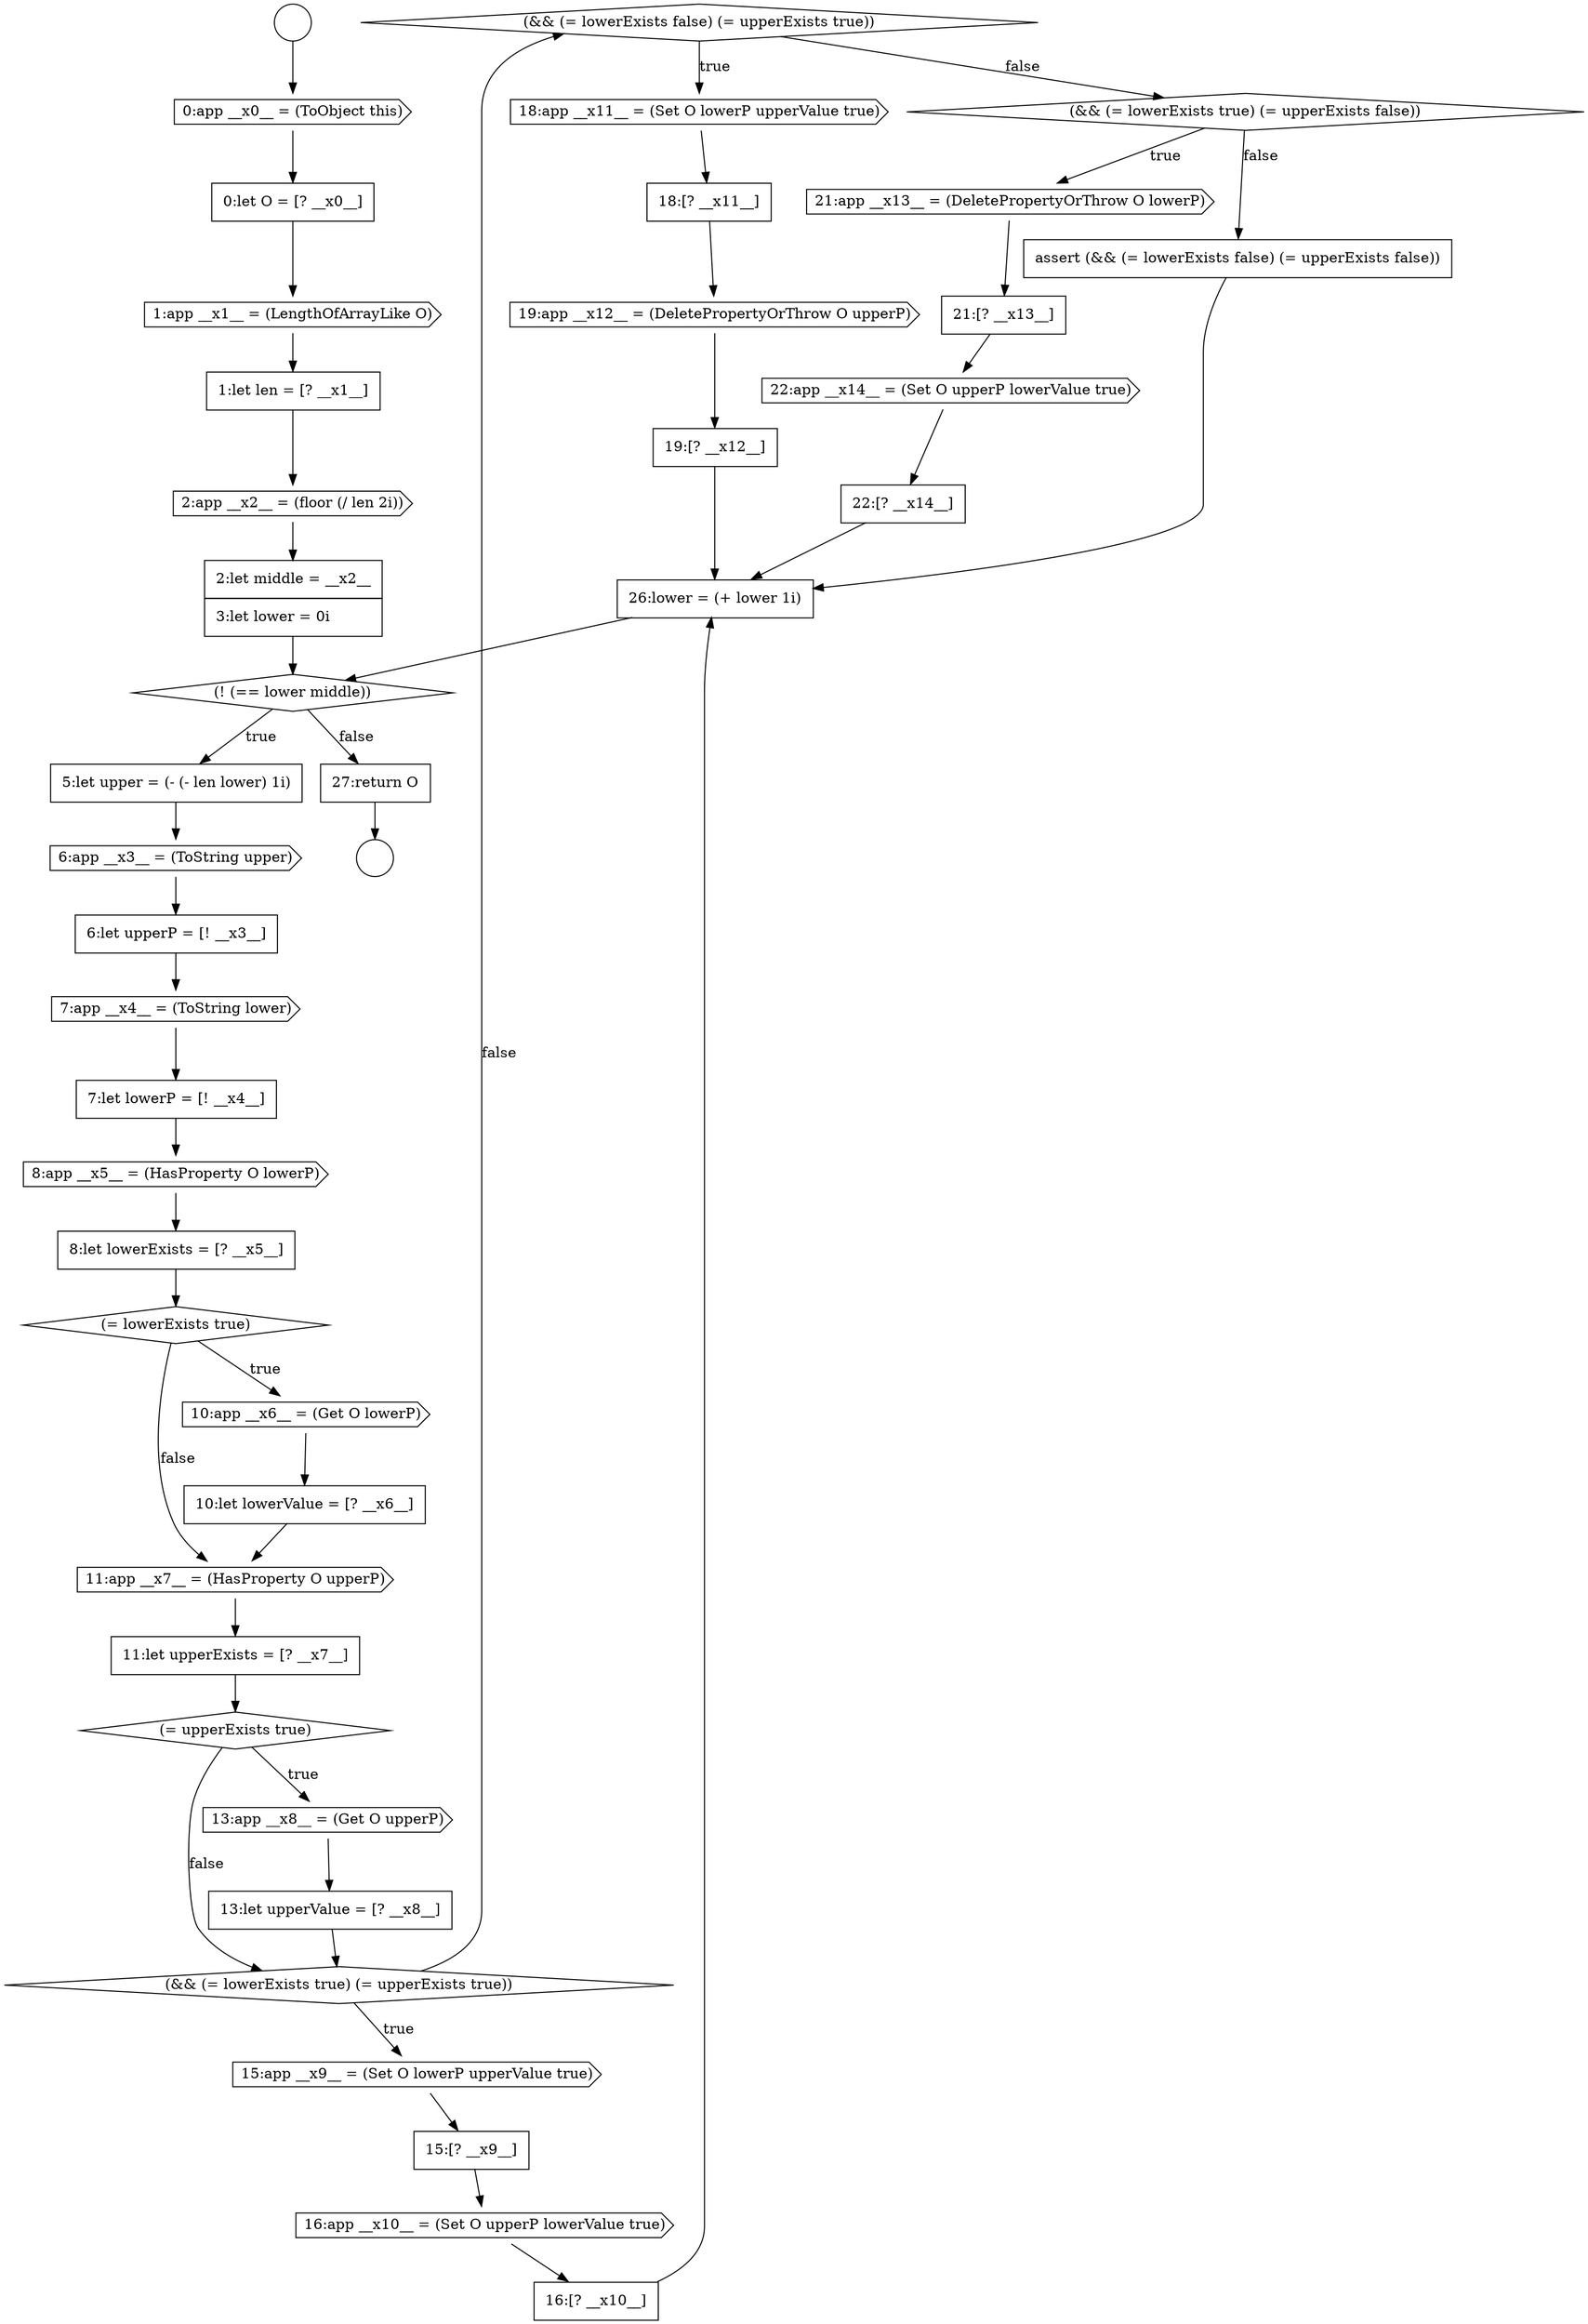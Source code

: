 digraph {
  node16680 [shape=diamond, label=<<font color="black">(&amp;&amp; (= lowerExists false) (= upperExists true))</font>> color="black" fillcolor="white" style=filled]
  node16665 [shape=cds, label=<<font color="black">8:app __x5__ = (HasProperty O lowerP)</font>> color="black" fillcolor="white" style=filled]
  node16673 [shape=cds, label=<<font color="black">13:app __x8__ = (Get O upperP)</font>> color="black" fillcolor="white" style=filled]
  node16686 [shape=cds, label=<<font color="black">21:app __x13__ = (DeletePropertyOrThrow O lowerP)</font>> color="black" fillcolor="white" style=filled]
  node16670 [shape=cds, label=<<font color="black">11:app __x7__ = (HasProperty O upperP)</font>> color="black" fillcolor="white" style=filled]
  node16674 [shape=none, margin=0, label=<<font color="black">
    <table border="0" cellborder="1" cellspacing="0" cellpadding="10">
      <tr><td align="left">13:let upperValue = [? __x8__]</td></tr>
    </table>
  </font>> color="black" fillcolor="white" style=filled]
  node16653 [shape=cds, label=<<font color="black">0:app __x0__ = (ToObject this)</font>> color="black" fillcolor="white" style=filled]
  node16667 [shape=diamond, label=<<font color="black">(= lowerExists true)</font>> color="black" fillcolor="white" style=filled]
  node16671 [shape=none, margin=0, label=<<font color="black">
    <table border="0" cellborder="1" cellspacing="0" cellpadding="10">
      <tr><td align="left">11:let upperExists = [? __x7__]</td></tr>
    </table>
  </font>> color="black" fillcolor="white" style=filled]
  node16662 [shape=none, margin=0, label=<<font color="black">
    <table border="0" cellborder="1" cellspacing="0" cellpadding="10">
      <tr><td align="left">6:let upperP = [! __x3__]</td></tr>
    </table>
  </font>> color="black" fillcolor="white" style=filled]
  node16676 [shape=cds, label=<<font color="black">15:app __x9__ = (Set O lowerP upperValue true)</font>> color="black" fillcolor="white" style=filled]
  node16658 [shape=none, margin=0, label=<<font color="black">
    <table border="0" cellborder="1" cellspacing="0" cellpadding="10">
      <tr><td align="left">2:let middle = __x2__</td></tr>
      <tr><td align="left">3:let lower = 0i</td></tr>
    </table>
  </font>> color="black" fillcolor="white" style=filled]
  node16688 [shape=cds, label=<<font color="black">22:app __x14__ = (Set O upperP lowerValue true)</font>> color="black" fillcolor="white" style=filled]
  node16668 [shape=cds, label=<<font color="black">10:app __x6__ = (Get O lowerP)</font>> color="black" fillcolor="white" style=filled]
  node16651 [shape=circle label=" " color="black" fillcolor="white" style=filled]
  node16684 [shape=none, margin=0, label=<<font color="black">
    <table border="0" cellborder="1" cellspacing="0" cellpadding="10">
      <tr><td align="left">19:[? __x12__]</td></tr>
    </table>
  </font>> color="black" fillcolor="white" style=filled]
  node16689 [shape=none, margin=0, label=<<font color="black">
    <table border="0" cellborder="1" cellspacing="0" cellpadding="10">
      <tr><td align="left">22:[? __x14__]</td></tr>
    </table>
  </font>> color="black" fillcolor="white" style=filled]
  node16672 [shape=diamond, label=<<font color="black">(= upperExists true)</font>> color="black" fillcolor="white" style=filled]
  node16655 [shape=cds, label=<<font color="black">1:app __x1__ = (LengthOfArrayLike O)</font>> color="black" fillcolor="white" style=filled]
  node16687 [shape=none, margin=0, label=<<font color="black">
    <table border="0" cellborder="1" cellspacing="0" cellpadding="10">
      <tr><td align="left">21:[? __x13__]</td></tr>
    </table>
  </font>> color="black" fillcolor="white" style=filled]
  node16661 [shape=cds, label=<<font color="black">6:app __x3__ = (ToString upper)</font>> color="black" fillcolor="white" style=filled]
  node16652 [shape=circle label=" " color="black" fillcolor="white" style=filled]
  node16657 [shape=cds, label=<<font color="black">2:app __x2__ = (floor (/ len 2i))</font>> color="black" fillcolor="white" style=filled]
  node16656 [shape=none, margin=0, label=<<font color="black">
    <table border="0" cellborder="1" cellspacing="0" cellpadding="10">
      <tr><td align="left">1:let len = [? __x1__]</td></tr>
    </table>
  </font>> color="black" fillcolor="white" style=filled]
  node16683 [shape=cds, label=<<font color="black">19:app __x12__ = (DeletePropertyOrThrow O upperP)</font>> color="black" fillcolor="white" style=filled]
  node16690 [shape=none, margin=0, label=<<font color="black">
    <table border="0" cellborder="1" cellspacing="0" cellpadding="10">
      <tr><td align="left">assert (&amp;&amp; (= lowerExists false) (= upperExists false))</td></tr>
    </table>
  </font>> color="black" fillcolor="white" style=filled]
  node16677 [shape=none, margin=0, label=<<font color="black">
    <table border="0" cellborder="1" cellspacing="0" cellpadding="10">
      <tr><td align="left">15:[? __x9__]</td></tr>
    </table>
  </font>> color="black" fillcolor="white" style=filled]
  node16666 [shape=none, margin=0, label=<<font color="black">
    <table border="0" cellborder="1" cellspacing="0" cellpadding="10">
      <tr><td align="left">8:let lowerExists = [? __x5__]</td></tr>
    </table>
  </font>> color="black" fillcolor="white" style=filled]
  node16669 [shape=none, margin=0, label=<<font color="black">
    <table border="0" cellborder="1" cellspacing="0" cellpadding="10">
      <tr><td align="left">10:let lowerValue = [? __x6__]</td></tr>
    </table>
  </font>> color="black" fillcolor="white" style=filled]
  node16664 [shape=none, margin=0, label=<<font color="black">
    <table border="0" cellborder="1" cellspacing="0" cellpadding="10">
      <tr><td align="left">7:let lowerP = [! __x4__]</td></tr>
    </table>
  </font>> color="black" fillcolor="white" style=filled]
  node16691 [shape=none, margin=0, label=<<font color="black">
    <table border="0" cellborder="1" cellspacing="0" cellpadding="10">
      <tr><td align="left">26:lower = (+ lower 1i)</td></tr>
    </table>
  </font>> color="black" fillcolor="white" style=filled]
  node16660 [shape=none, margin=0, label=<<font color="black">
    <table border="0" cellborder="1" cellspacing="0" cellpadding="10">
      <tr><td align="left">5:let upper = (- (- len lower) 1i)</td></tr>
    </table>
  </font>> color="black" fillcolor="white" style=filled]
  node16678 [shape=cds, label=<<font color="black">16:app __x10__ = (Set O upperP lowerValue true)</font>> color="black" fillcolor="white" style=filled]
  node16692 [shape=none, margin=0, label=<<font color="black">
    <table border="0" cellborder="1" cellspacing="0" cellpadding="10">
      <tr><td align="left">27:return O</td></tr>
    </table>
  </font>> color="black" fillcolor="white" style=filled]
  node16675 [shape=diamond, label=<<font color="black">(&amp;&amp; (= lowerExists true) (= upperExists true))</font>> color="black" fillcolor="white" style=filled]
  node16682 [shape=none, margin=0, label=<<font color="black">
    <table border="0" cellborder="1" cellspacing="0" cellpadding="10">
      <tr><td align="left">18:[? __x11__]</td></tr>
    </table>
  </font>> color="black" fillcolor="white" style=filled]
  node16663 [shape=cds, label=<<font color="black">7:app __x4__ = (ToString lower)</font>> color="black" fillcolor="white" style=filled]
  node16685 [shape=diamond, label=<<font color="black">(&amp;&amp; (= lowerExists true) (= upperExists false))</font>> color="black" fillcolor="white" style=filled]
  node16679 [shape=none, margin=0, label=<<font color="black">
    <table border="0" cellborder="1" cellspacing="0" cellpadding="10">
      <tr><td align="left">16:[? __x10__]</td></tr>
    </table>
  </font>> color="black" fillcolor="white" style=filled]
  node16681 [shape=cds, label=<<font color="black">18:app __x11__ = (Set O lowerP upperValue true)</font>> color="black" fillcolor="white" style=filled]
  node16659 [shape=diamond, label=<<font color="black">(! (== lower middle))</font>> color="black" fillcolor="white" style=filled]
  node16654 [shape=none, margin=0, label=<<font color="black">
    <table border="0" cellborder="1" cellspacing="0" cellpadding="10">
      <tr><td align="left">0:let O = [? __x0__]</td></tr>
    </table>
  </font>> color="black" fillcolor="white" style=filled]
  node16668 -> node16669 [ color="black"]
  node16653 -> node16654 [ color="black"]
  node16664 -> node16665 [ color="black"]
  node16684 -> node16691 [ color="black"]
  node16680 -> node16681 [label=<<font color="black">true</font>> color="black"]
  node16680 -> node16685 [label=<<font color="black">false</font>> color="black"]
  node16661 -> node16662 [ color="black"]
  node16689 -> node16691 [ color="black"]
  node16671 -> node16672 [ color="black"]
  node16685 -> node16686 [label=<<font color="black">true</font>> color="black"]
  node16685 -> node16690 [label=<<font color="black">false</font>> color="black"]
  node16660 -> node16661 [ color="black"]
  node16654 -> node16655 [ color="black"]
  node16670 -> node16671 [ color="black"]
  node16679 -> node16691 [ color="black"]
  node16688 -> node16689 [ color="black"]
  node16687 -> node16688 [ color="black"]
  node16655 -> node16656 [ color="black"]
  node16665 -> node16666 [ color="black"]
  node16678 -> node16679 [ color="black"]
  node16692 -> node16652 [ color="black"]
  node16657 -> node16658 [ color="black"]
  node16675 -> node16676 [label=<<font color="black">true</font>> color="black"]
  node16675 -> node16680 [label=<<font color="black">false</font>> color="black"]
  node16672 -> node16673 [label=<<font color="black">true</font>> color="black"]
  node16672 -> node16675 [label=<<font color="black">false</font>> color="black"]
  node16686 -> node16687 [ color="black"]
  node16691 -> node16659 [ color="black"]
  node16677 -> node16678 [ color="black"]
  node16690 -> node16691 [ color="black"]
  node16658 -> node16659 [ color="black"]
  node16656 -> node16657 [ color="black"]
  node16663 -> node16664 [ color="black"]
  node16676 -> node16677 [ color="black"]
  node16662 -> node16663 [ color="black"]
  node16669 -> node16670 [ color="black"]
  node16666 -> node16667 [ color="black"]
  node16674 -> node16675 [ color="black"]
  node16682 -> node16683 [ color="black"]
  node16683 -> node16684 [ color="black"]
  node16673 -> node16674 [ color="black"]
  node16651 -> node16653 [ color="black"]
  node16681 -> node16682 [ color="black"]
  node16667 -> node16668 [label=<<font color="black">true</font>> color="black"]
  node16667 -> node16670 [label=<<font color="black">false</font>> color="black"]
  node16659 -> node16660 [label=<<font color="black">true</font>> color="black"]
  node16659 -> node16692 [label=<<font color="black">false</font>> color="black"]
}
